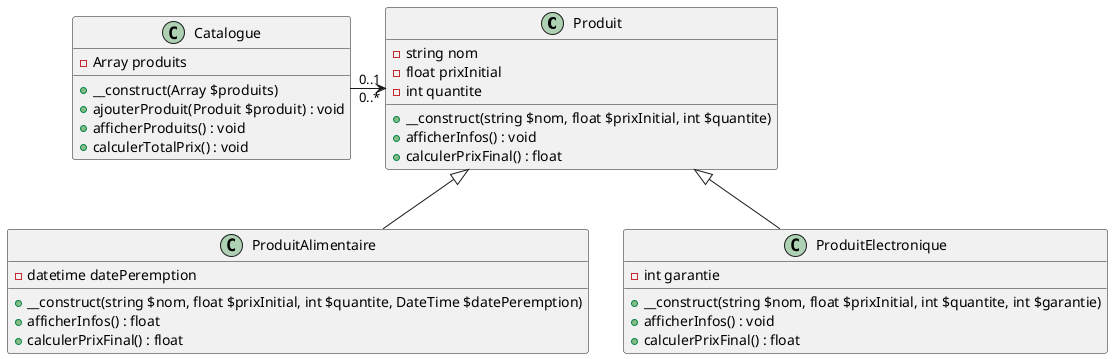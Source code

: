 @startuml
class Produit {
  - string nom
  - float prixInitial
  - int quantite

  + __construct(string $nom, float $prixInitial, int $quantite)
  + afficherInfos() : void
  + calculerPrixFinal() : float
}

class ProduitAlimentaire {
  - datetime datePeremption

  + __construct(string $nom, float $prixInitial, int $quantite, DateTime $datePeremption)
  + afficherInfos() : float
  + calculerPrixFinal() : float

  }

class ProduitElectronique {
  - int garantie

  + __construct(string $nom, float $prixInitial, int $quantite, int $garantie)
  + afficherInfos() : void
  + calculerPrixFinal() : float
}


class Catalogue {
  - Array produits

  + __construct(Array $produits)
  + ajouterProduit(Produit $produit) : void
  + afficherProduits() : void
  + calculerTotalPrix() : void
}

Produit <|-- ProduitAlimentaire
Produit <|-- ProduitElectronique
Catalogue "0..1" -> "0..*" Produit

@enduml
